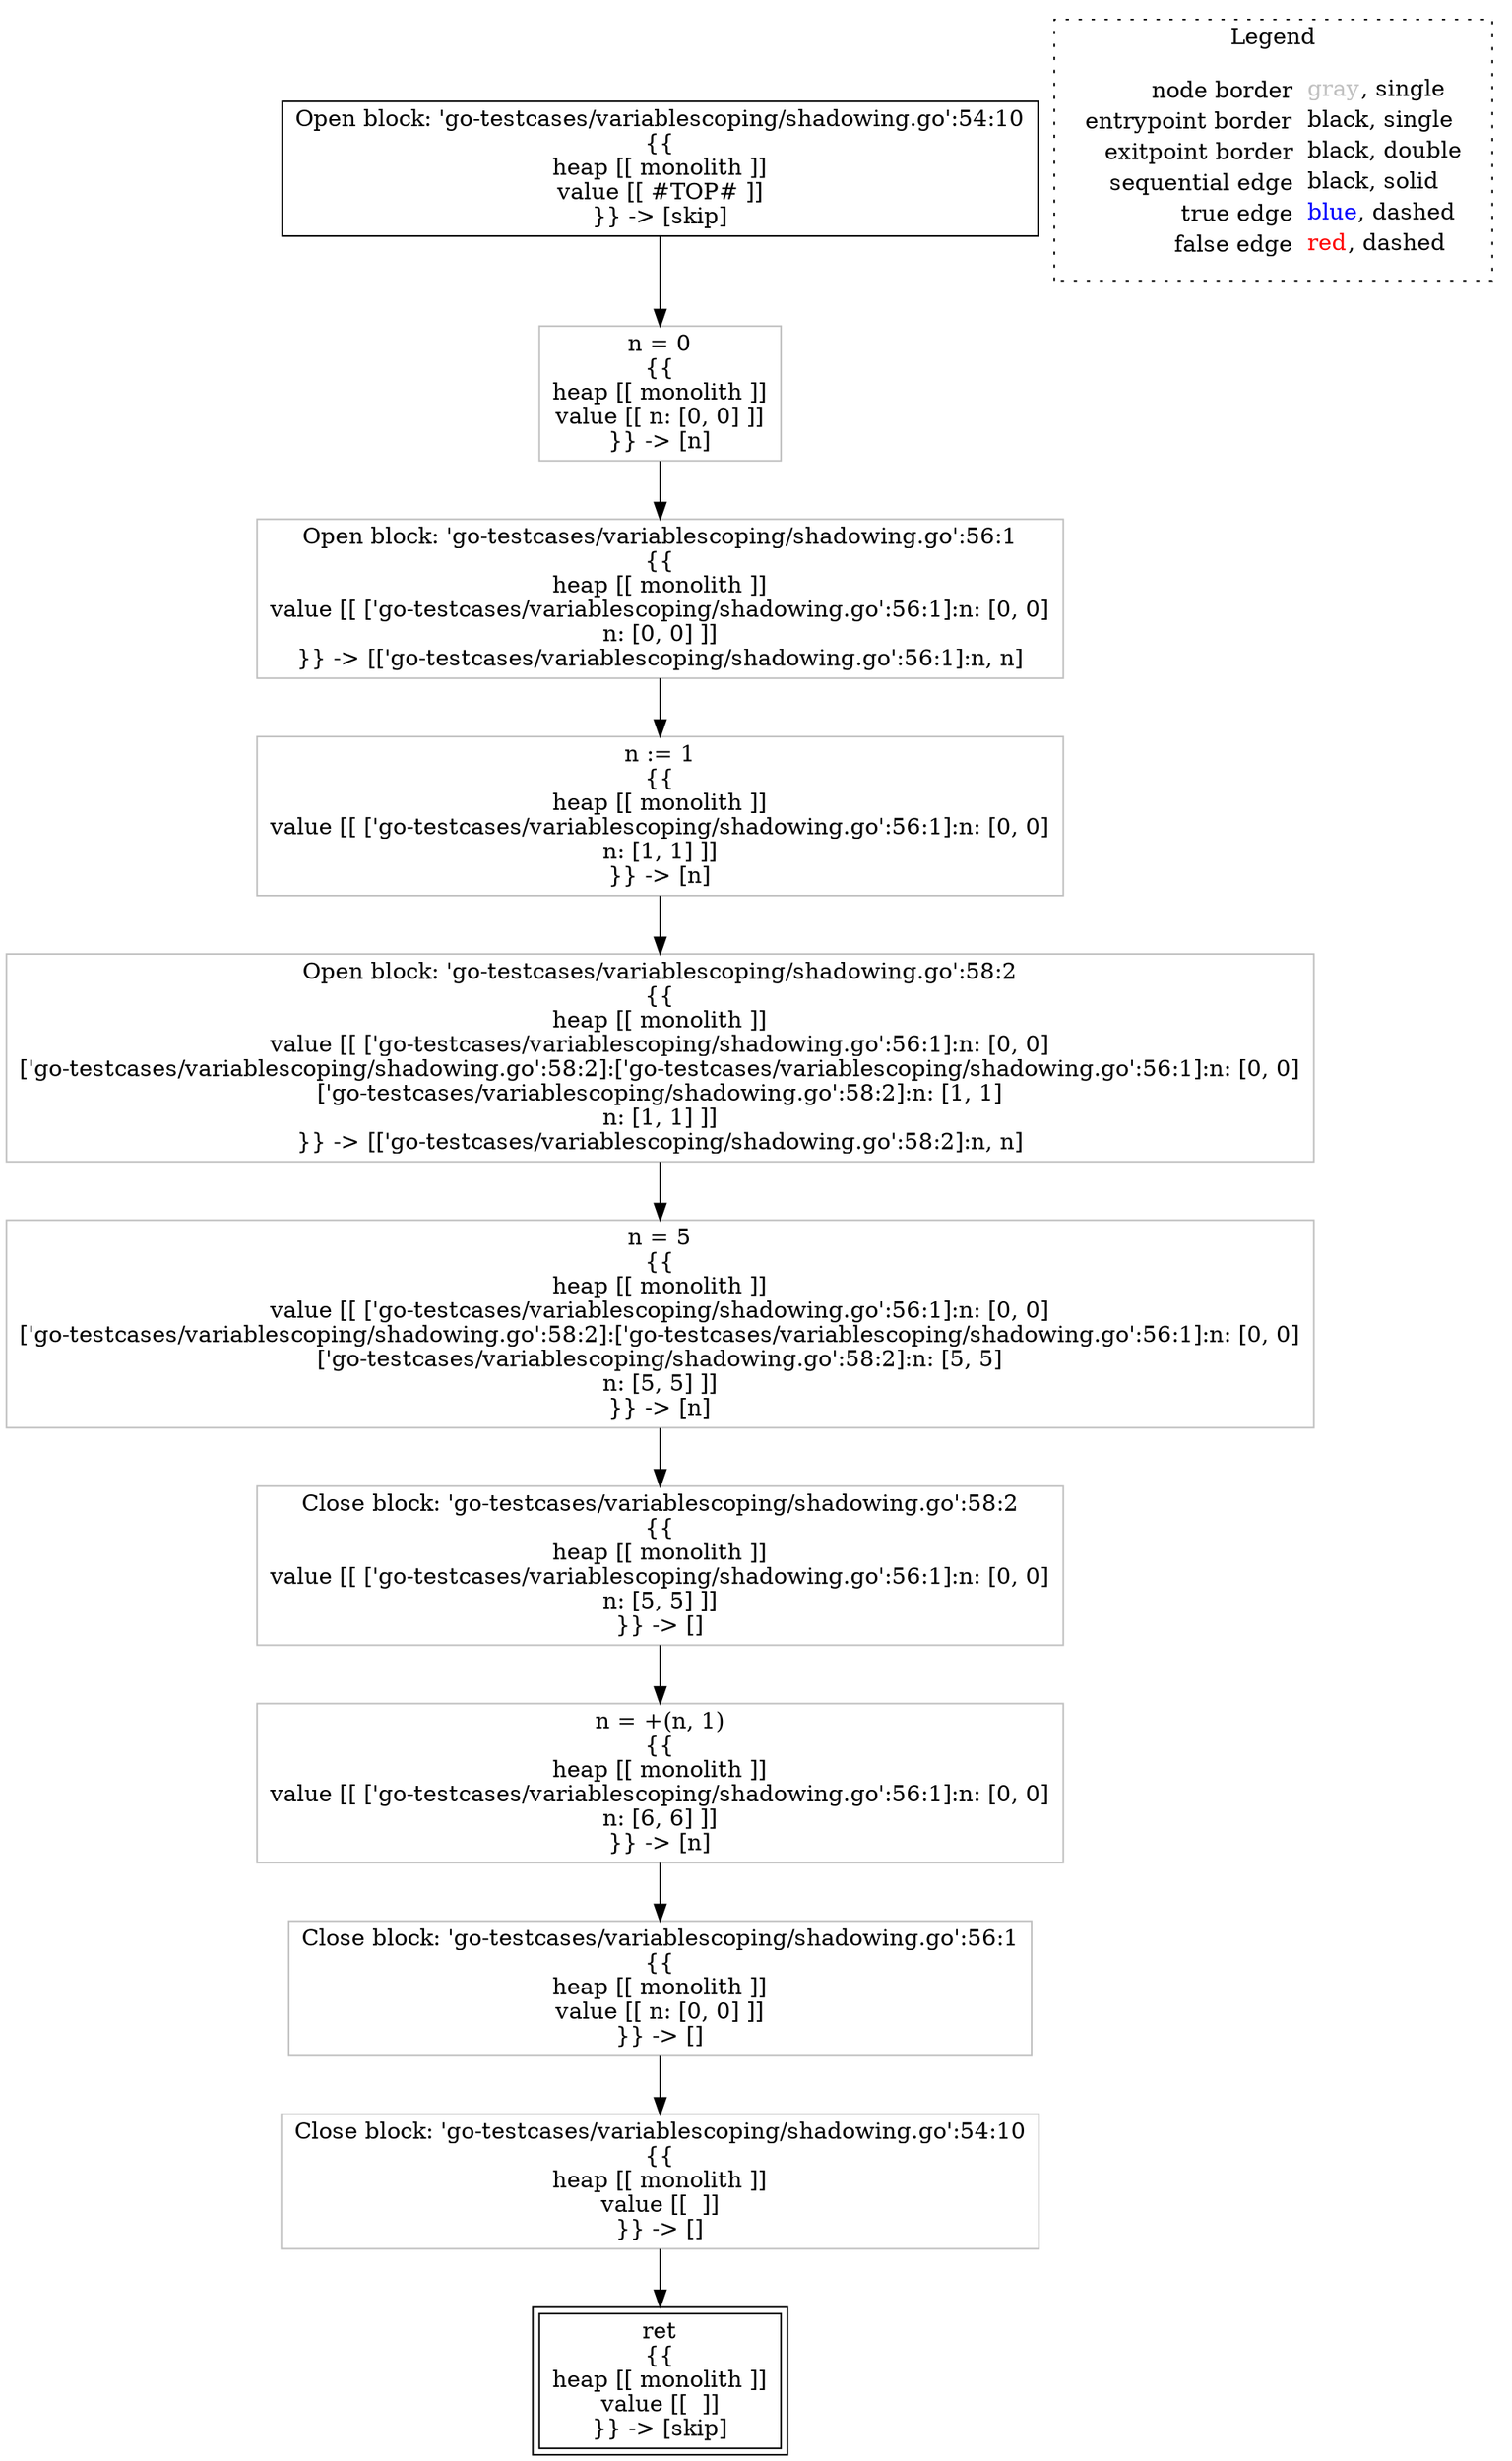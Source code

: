 digraph {
	"node0" [shape="rect",color="black",label=<Open block: 'go-testcases/variablescoping/shadowing.go':54:10<BR/>{{<BR/>heap [[ monolith ]]<BR/>value [[ #TOP# ]]<BR/>}} -&gt; [skip]>];
	"node1" [shape="rect",color="gray",label=<Open block: 'go-testcases/variablescoping/shadowing.go':58:2<BR/>{{<BR/>heap [[ monolith ]]<BR/>value [[ ['go-testcases/variablescoping/shadowing.go':56:1]:n: [0, 0]<BR/>['go-testcases/variablescoping/shadowing.go':58:2]:['go-testcases/variablescoping/shadowing.go':56:1]:n: [0, 0]<BR/>['go-testcases/variablescoping/shadowing.go':58:2]:n: [1, 1]<BR/>n: [1, 1] ]]<BR/>}} -&gt; [['go-testcases/variablescoping/shadowing.go':58:2]:n, n]>];
	"node2" [shape="rect",color="gray",label=<n := 1<BR/>{{<BR/>heap [[ monolith ]]<BR/>value [[ ['go-testcases/variablescoping/shadowing.go':56:1]:n: [0, 0]<BR/>n: [1, 1] ]]<BR/>}} -&gt; [n]>];
	"node3" [shape="rect",color="gray",label=<Close block: 'go-testcases/variablescoping/shadowing.go':58:2<BR/>{{<BR/>heap [[ monolith ]]<BR/>value [[ ['go-testcases/variablescoping/shadowing.go':56:1]:n: [0, 0]<BR/>n: [5, 5] ]]<BR/>}} -&gt; []>];
	"node4" [shape="rect",color="gray",label=<n = 0<BR/>{{<BR/>heap [[ monolith ]]<BR/>value [[ n: [0, 0] ]]<BR/>}} -&gt; [n]>];
	"node5" [shape="rect",color="gray",label=<n = +(n, 1)<BR/>{{<BR/>heap [[ monolith ]]<BR/>value [[ ['go-testcases/variablescoping/shadowing.go':56:1]:n: [0, 0]<BR/>n: [6, 6] ]]<BR/>}} -&gt; [n]>];
	"node6" [shape="rect",color="gray",label=<Close block: 'go-testcases/variablescoping/shadowing.go':56:1<BR/>{{<BR/>heap [[ monolith ]]<BR/>value [[ n: [0, 0] ]]<BR/>}} -&gt; []>];
	"node7" [shape="rect",color="gray",label=<Close block: 'go-testcases/variablescoping/shadowing.go':54:10<BR/>{{<BR/>heap [[ monolith ]]<BR/>value [[  ]]<BR/>}} -&gt; []>];
	"node8" [shape="rect",color="black",peripheries="2",label=<ret<BR/>{{<BR/>heap [[ monolith ]]<BR/>value [[  ]]<BR/>}} -&gt; [skip]>];
	"node9" [shape="rect",color="gray",label=<n = 5<BR/>{{<BR/>heap [[ monolith ]]<BR/>value [[ ['go-testcases/variablescoping/shadowing.go':56:1]:n: [0, 0]<BR/>['go-testcases/variablescoping/shadowing.go':58:2]:['go-testcases/variablescoping/shadowing.go':56:1]:n: [0, 0]<BR/>['go-testcases/variablescoping/shadowing.go':58:2]:n: [5, 5]<BR/>n: [5, 5] ]]<BR/>}} -&gt; [n]>];
	"node10" [shape="rect",color="gray",label=<Open block: 'go-testcases/variablescoping/shadowing.go':56:1<BR/>{{<BR/>heap [[ monolith ]]<BR/>value [[ ['go-testcases/variablescoping/shadowing.go':56:1]:n: [0, 0]<BR/>n: [0, 0] ]]<BR/>}} -&gt; [['go-testcases/variablescoping/shadowing.go':56:1]:n, n]>];
	"node1" -> "node9" [color="black"];
	"node2" -> "node1" [color="black"];
	"node3" -> "node5" [color="black"];
	"node4" -> "node10" [color="black"];
	"node5" -> "node6" [color="black"];
	"node0" -> "node4" [color="black"];
	"node6" -> "node7" [color="black"];
	"node7" -> "node8" [color="black"];
	"node9" -> "node3" [color="black"];
	"node10" -> "node2" [color="black"];
subgraph cluster_legend {
	label="Legend";
	style=dotted;
	node [shape=plaintext];
	"legend" [label=<<table border="0" cellpadding="2" cellspacing="0" cellborder="0"><tr><td align="right">node border&nbsp;</td><td align="left"><font color="gray">gray</font>, single</td></tr><tr><td align="right">entrypoint border&nbsp;</td><td align="left"><font color="black">black</font>, single</td></tr><tr><td align="right">exitpoint border&nbsp;</td><td align="left"><font color="black">black</font>, double</td></tr><tr><td align="right">sequential edge&nbsp;</td><td align="left"><font color="black">black</font>, solid</td></tr><tr><td align="right">true edge&nbsp;</td><td align="left"><font color="blue">blue</font>, dashed</td></tr><tr><td align="right">false edge&nbsp;</td><td align="left"><font color="red">red</font>, dashed</td></tr></table>>];
}

}
